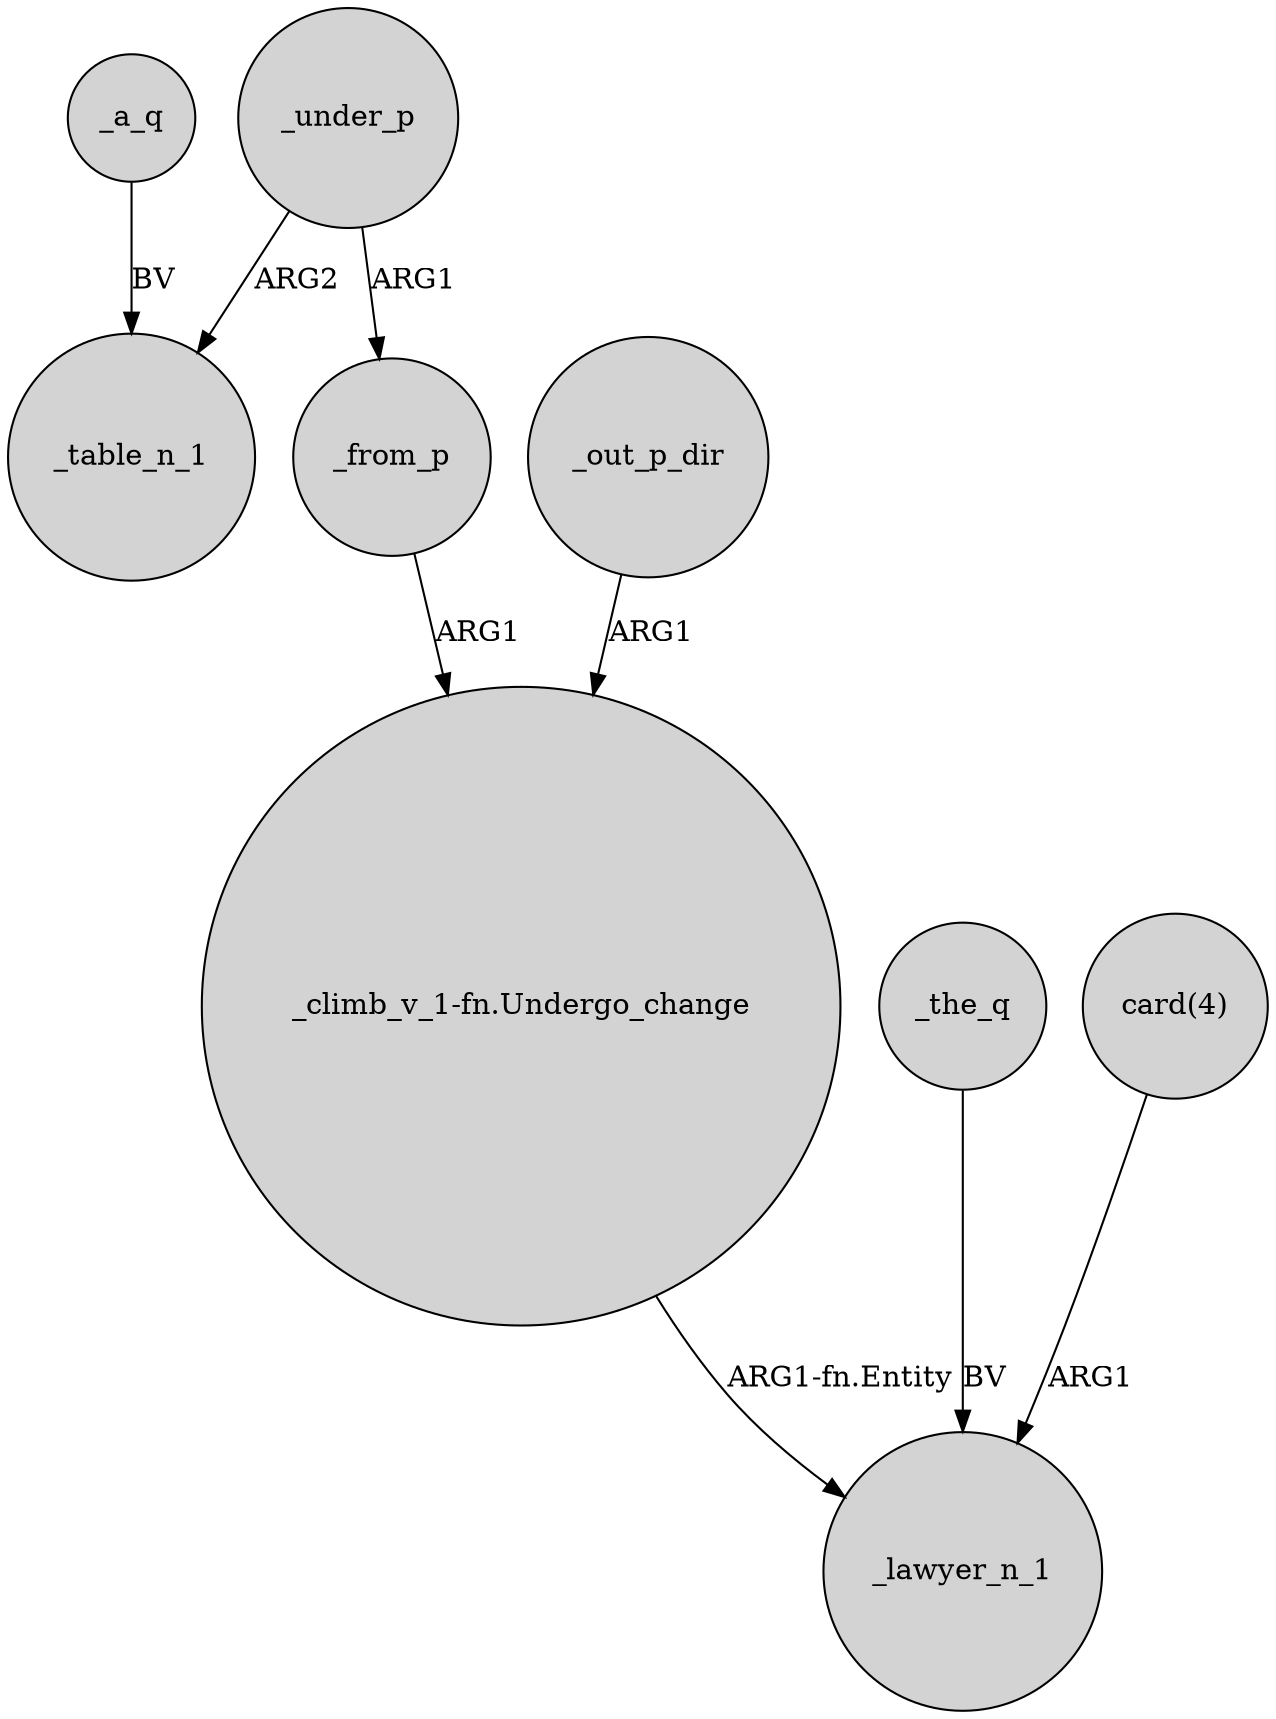 digraph {
	node [shape=circle style=filled]
	_a_q -> _table_n_1 [label=BV]
	_the_q -> _lawyer_n_1 [label=BV]
	"_climb_v_1-fn.Undergo_change" -> _lawyer_n_1 [label="ARG1-fn.Entity"]
	_under_p -> _from_p [label=ARG1]
	"card(4)" -> _lawyer_n_1 [label=ARG1]
	_from_p -> "_climb_v_1-fn.Undergo_change" [label=ARG1]
	_under_p -> _table_n_1 [label=ARG2]
	_out_p_dir -> "_climb_v_1-fn.Undergo_change" [label=ARG1]
}
